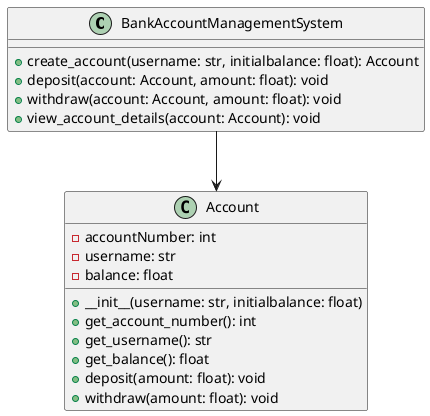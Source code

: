 @startuml
class BankAccountManagementSystem {
  + create_account(username: str, initialbalance: float): Account
  + deposit(account: Account, amount: float): void
  + withdraw(account: Account, amount: float): void
  + view_account_details(account: Account): void
}

class Account {
  - accountNumber: int
  - username: str
  - balance: float
  + __init__(username: str, initialbalance: float)
  + get_account_number(): int
  + get_username(): str
  + get_balance(): float
  + deposit(amount: float): void
  + withdraw(amount: float): void
}

BankAccountManagementSystem --> Account
@enduml